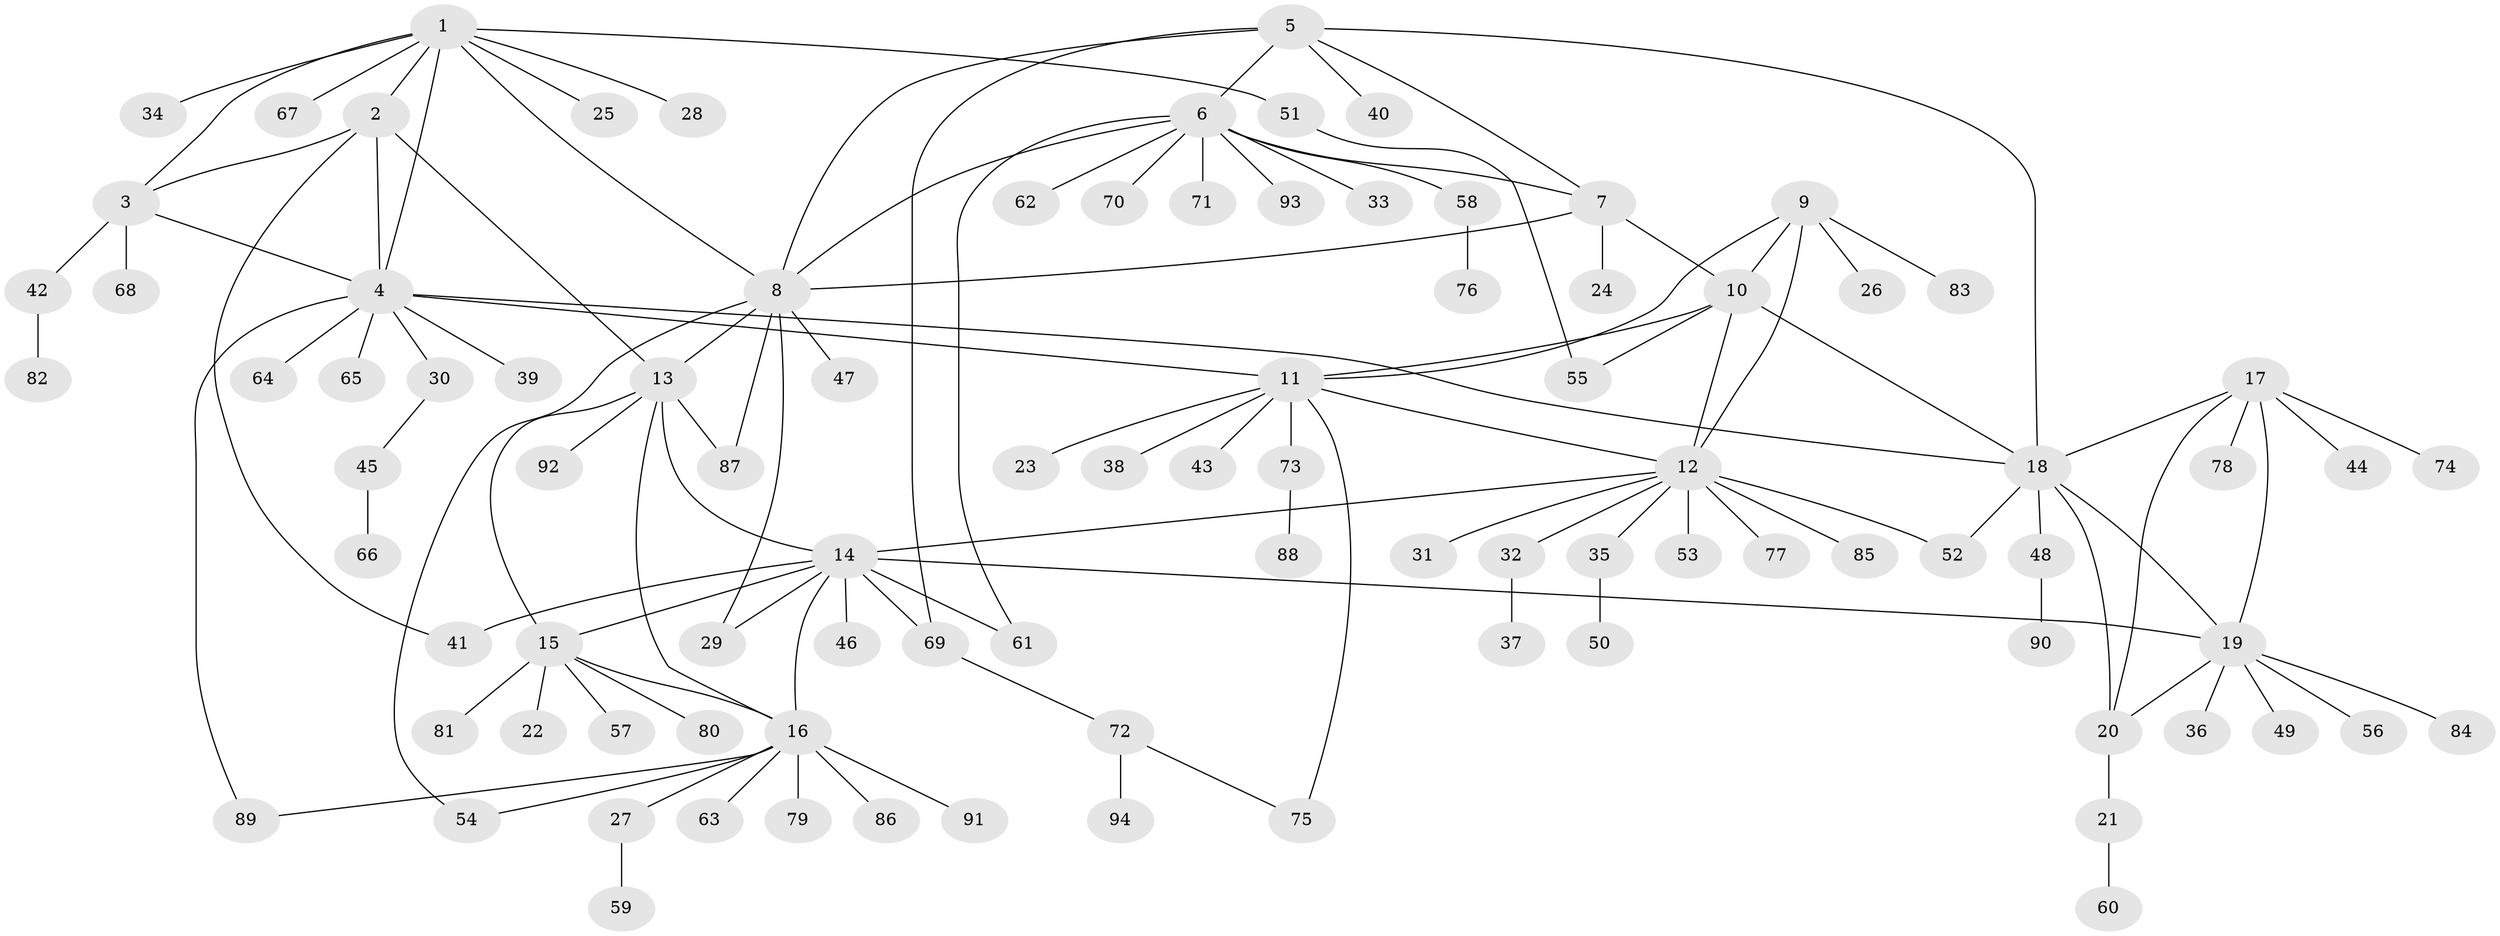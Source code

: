// Generated by graph-tools (version 1.1) at 2025/37/03/09/25 02:37:26]
// undirected, 94 vertices, 124 edges
graph export_dot {
graph [start="1"]
  node [color=gray90,style=filled];
  1;
  2;
  3;
  4;
  5;
  6;
  7;
  8;
  9;
  10;
  11;
  12;
  13;
  14;
  15;
  16;
  17;
  18;
  19;
  20;
  21;
  22;
  23;
  24;
  25;
  26;
  27;
  28;
  29;
  30;
  31;
  32;
  33;
  34;
  35;
  36;
  37;
  38;
  39;
  40;
  41;
  42;
  43;
  44;
  45;
  46;
  47;
  48;
  49;
  50;
  51;
  52;
  53;
  54;
  55;
  56;
  57;
  58;
  59;
  60;
  61;
  62;
  63;
  64;
  65;
  66;
  67;
  68;
  69;
  70;
  71;
  72;
  73;
  74;
  75;
  76;
  77;
  78;
  79;
  80;
  81;
  82;
  83;
  84;
  85;
  86;
  87;
  88;
  89;
  90;
  91;
  92;
  93;
  94;
  1 -- 2;
  1 -- 3;
  1 -- 4;
  1 -- 8;
  1 -- 25;
  1 -- 28;
  1 -- 34;
  1 -- 51;
  1 -- 67;
  2 -- 3;
  2 -- 4;
  2 -- 13;
  2 -- 41;
  3 -- 4;
  3 -- 42;
  3 -- 68;
  4 -- 11;
  4 -- 18;
  4 -- 30;
  4 -- 39;
  4 -- 64;
  4 -- 65;
  4 -- 89;
  5 -- 6;
  5 -- 7;
  5 -- 8;
  5 -- 18;
  5 -- 40;
  5 -- 69;
  6 -- 7;
  6 -- 8;
  6 -- 33;
  6 -- 58;
  6 -- 61;
  6 -- 62;
  6 -- 70;
  6 -- 71;
  6 -- 93;
  7 -- 8;
  7 -- 10;
  7 -- 24;
  8 -- 13;
  8 -- 29;
  8 -- 47;
  8 -- 54;
  8 -- 87;
  9 -- 10;
  9 -- 11;
  9 -- 12;
  9 -- 26;
  9 -- 83;
  10 -- 11;
  10 -- 12;
  10 -- 18;
  10 -- 55;
  11 -- 12;
  11 -- 23;
  11 -- 38;
  11 -- 43;
  11 -- 73;
  11 -- 75;
  12 -- 14;
  12 -- 31;
  12 -- 32;
  12 -- 35;
  12 -- 52;
  12 -- 53;
  12 -- 77;
  12 -- 85;
  13 -- 14;
  13 -- 15;
  13 -- 16;
  13 -- 87;
  13 -- 92;
  14 -- 15;
  14 -- 16;
  14 -- 19;
  14 -- 29;
  14 -- 41;
  14 -- 46;
  14 -- 61;
  14 -- 69;
  15 -- 16;
  15 -- 22;
  15 -- 57;
  15 -- 80;
  15 -- 81;
  16 -- 27;
  16 -- 54;
  16 -- 63;
  16 -- 79;
  16 -- 86;
  16 -- 89;
  16 -- 91;
  17 -- 18;
  17 -- 19;
  17 -- 20;
  17 -- 44;
  17 -- 74;
  17 -- 78;
  18 -- 19;
  18 -- 20;
  18 -- 48;
  18 -- 52;
  19 -- 20;
  19 -- 36;
  19 -- 49;
  19 -- 56;
  19 -- 84;
  20 -- 21;
  21 -- 60;
  27 -- 59;
  30 -- 45;
  32 -- 37;
  35 -- 50;
  42 -- 82;
  45 -- 66;
  48 -- 90;
  51 -- 55;
  58 -- 76;
  69 -- 72;
  72 -- 75;
  72 -- 94;
  73 -- 88;
}
